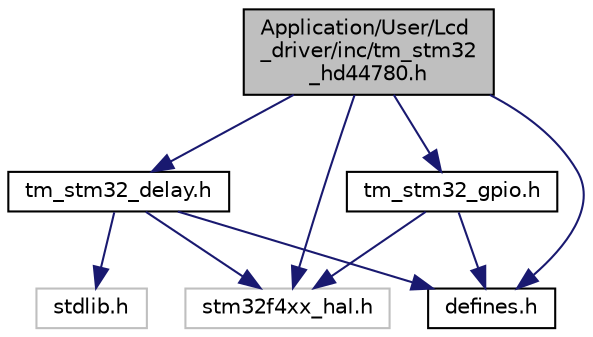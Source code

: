 digraph "Application/User/Lcd_driver/inc/tm_stm32_hd44780.h"
{
  edge [fontname="Helvetica",fontsize="10",labelfontname="Helvetica",labelfontsize="10"];
  node [fontname="Helvetica",fontsize="10",shape=record];
  Node0 [label="Application/User/Lcd\l_driver/inc/tm_stm32\l_hd44780.h",height=0.2,width=0.4,color="black", fillcolor="grey75", style="filled", fontcolor="black"];
  Node0 -> Node1 [color="midnightblue",fontsize="10",style="solid",fontname="Helvetica"];
  Node1 [label="stm32f4xx_hal.h",height=0.2,width=0.4,color="grey75", fillcolor="white", style="filled"];
  Node0 -> Node2 [color="midnightblue",fontsize="10",style="solid",fontname="Helvetica"];
  Node2 [label="defines.h",height=0.2,width=0.4,color="black", fillcolor="white", style="filled",URL="$defines_8h.html"];
  Node0 -> Node3 [color="midnightblue",fontsize="10",style="solid",fontname="Helvetica"];
  Node3 [label="tm_stm32_delay.h",height=0.2,width=0.4,color="black", fillcolor="white", style="filled",URL="$tm__stm32__delay_8h.html"];
  Node3 -> Node1 [color="midnightblue",fontsize="10",style="solid",fontname="Helvetica"];
  Node3 -> Node2 [color="midnightblue",fontsize="10",style="solid",fontname="Helvetica"];
  Node3 -> Node4 [color="midnightblue",fontsize="10",style="solid",fontname="Helvetica"];
  Node4 [label="stdlib.h",height=0.2,width=0.4,color="grey75", fillcolor="white", style="filled"];
  Node0 -> Node5 [color="midnightblue",fontsize="10",style="solid",fontname="Helvetica"];
  Node5 [label="tm_stm32_gpio.h",height=0.2,width=0.4,color="black", fillcolor="white", style="filled",URL="$tm__stm32__gpio_8h.html"];
  Node5 -> Node1 [color="midnightblue",fontsize="10",style="solid",fontname="Helvetica"];
  Node5 -> Node2 [color="midnightblue",fontsize="10",style="solid",fontname="Helvetica"];
}
